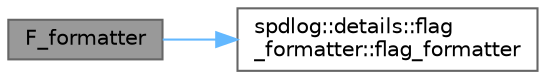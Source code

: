 digraph "F_formatter"
{
 // LATEX_PDF_SIZE
  bgcolor="transparent";
  edge [fontname=Helvetica,fontsize=10,labelfontname=Helvetica,labelfontsize=10];
  node [fontname=Helvetica,fontsize=10,shape=box,height=0.2,width=0.4];
  rankdir="LR";
  Node1 [id="Node000001",label="F_formatter",height=0.2,width=0.4,color="gray40", fillcolor="grey60", style="filled", fontcolor="black",tooltip=" "];
  Node1 -> Node2 [id="edge1_Node000001_Node000002",color="steelblue1",style="solid",tooltip=" "];
  Node2 [id="Node000002",label="spdlog::details::flag\l_formatter::flag_formatter",height=0.2,width=0.4,color="grey40", fillcolor="white", style="filled",URL="$classspdlog_1_1details_1_1flag__formatter.html#a3d505996aeb84932630de8de9608ce83",tooltip=" "];
}
